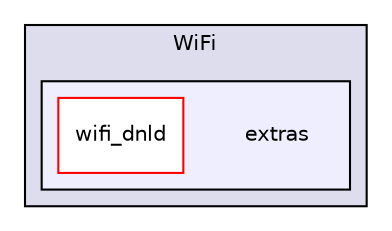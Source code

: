 digraph "C:/Program Files (x86)/Arduino/libraries/WiFi/extras" {
  compound=true
  node [ fontsize="10", fontname="Helvetica"];
  edge [ labelfontsize="10", labelfontname="Helvetica"];
  subgraph clusterdir_a115c8587d49c315026bdf322621e7bd {
    graph [ bgcolor="#ddddee", pencolor="black", label="WiFi" fontname="Helvetica", fontsize="10", URL="dir_a115c8587d49c315026bdf322621e7bd.html"]
  subgraph clusterdir_91fcf658e5afaf28d79d32ea0f658dbf {
    graph [ bgcolor="#eeeeff", pencolor="black", label="" URL="dir_91fcf658e5afaf28d79d32ea0f658dbf.html"];
    dir_91fcf658e5afaf28d79d32ea0f658dbf [shape=plaintext label="extras"];
    dir_3688e30cf3e2a3a8f078979a90ace8fb [shape=box label="wifi_dnld" color="red" fillcolor="white" style="filled" URL="dir_3688e30cf3e2a3a8f078979a90ace8fb.html"];
  }
  }
}
